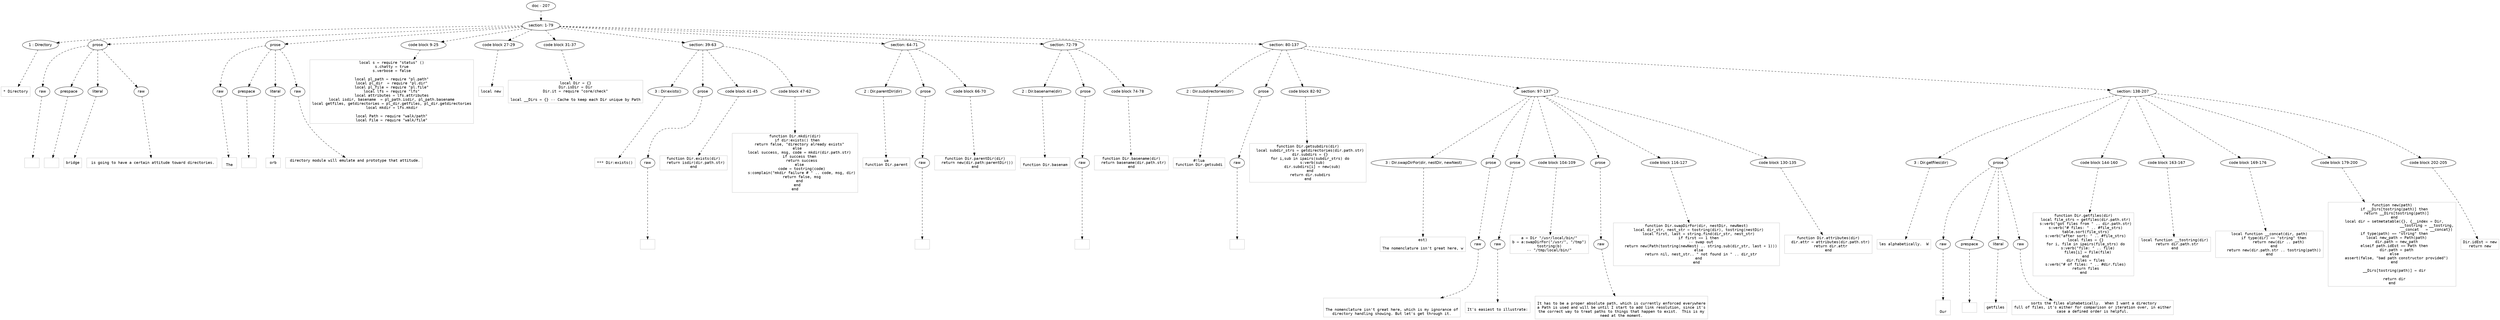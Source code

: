 digraph lpegNode {

node [fontname=Helvetica]
edge [style=dashed]

doc_0 [label="doc - 207"]


doc_0 -> { section_1}
{rank=same; section_1}

section_1 [label="section: 1-79"]


// END RANK doc_0

section_1 -> { header_2 prose_3 prose_4 codeblock_5 codeblock_6 codeblock_7 section_8 section_9 section_10 section_11}
{rank=same; header_2 prose_3 prose_4 codeblock_5 codeblock_6 codeblock_7 section_8 section_9 section_10 section_11}

header_2 [label="1 : Directory"]

prose_3 [label="prose"]

prose_4 [label="prose"]

codeblock_5 [label="code block 9-25"]

codeblock_6 [label="code block 27-29"]

codeblock_7 [label="code block 31-37"]

section_8 [label="section: 39-63"]

section_9 [label="section: 64-71"]

section_10 [label="section: 72-79"]

section_11 [label="section: 80-137"]


// END RANK section_1

header_2 -> leaf_12
leaf_12  [color=Gray,shape=rectangle,fontname=Inconsolata,label="* Directory"]
// END RANK header_2

prose_3 -> { raw_13 prespace_14 literal_15 raw_16}
{rank=same; raw_13 prespace_14 literal_15 raw_16}

raw_13 [label="raw"]

prespace_14 [label="prespace"]

literal_15 [label="literal"]

raw_16 [label="raw"]


// END RANK prose_3

raw_13 -> leaf_17
leaf_17  [color=Gray,shape=rectangle,fontname=Inconsolata,label="
"]
// END RANK raw_13

prespace_14 -> leaf_18
leaf_18  [color=Gray,shape=rectangle,fontname=Inconsolata,label=""]
// END RANK prespace_14

literal_15 -> leaf_19
leaf_19  [color=Gray,shape=rectangle,fontname=Inconsolata,label="bridge"]
// END RANK literal_15

raw_16 -> leaf_20
leaf_20  [color=Gray,shape=rectangle,fontname=Inconsolata,label=" is going to have a certain attitude toward directories.
"]
// END RANK raw_16

prose_4 -> { raw_21 prespace_22 literal_23 raw_24}
{rank=same; raw_21 prespace_22 literal_23 raw_24}

raw_21 [label="raw"]

prespace_22 [label="prespace"]

literal_23 [label="literal"]

raw_24 [label="raw"]


// END RANK prose_4

raw_21 -> leaf_25
leaf_25  [color=Gray,shape=rectangle,fontname=Inconsolata,label="
The"]
// END RANK raw_21

prespace_22 -> leaf_26
leaf_26  [color=Gray,shape=rectangle,fontname=Inconsolata,label=" "]
// END RANK prespace_22

literal_23 -> leaf_27
leaf_27  [color=Gray,shape=rectangle,fontname=Inconsolata,label="orb"]
// END RANK literal_23

raw_24 -> leaf_28
leaf_28  [color=Gray,shape=rectangle,fontname=Inconsolata,label=" directory module will emulate and prototype that attitude.

"]
// END RANK raw_24

codeblock_5 -> leaf_29
leaf_29  [color=Gray,shape=rectangle,fontname=Inconsolata,label="local s = require \"status\" ()
s.chatty = true
s.verbose = false

local pl_path = require \"pl.path\"
local pl_dir  = require \"pl.dir\"
local pl_file = require \"pl.file\"
local lfs = require \"lfs\"
local attributes = lfs.attributes
local isdir, basename  = pl_path.isdir, pl_path.basename
local getfiles, getdirectories = pl_dir.getfiles, pl_dir.getdirectories
local mkdir = lfs.mkdir

local Path = require \"walk/path\"
local File = require \"walk/file\""]
// END RANK codeblock_5

codeblock_6 -> leaf_30
leaf_30  [color=Gray,shape=rectangle,fontname=Inconsolata,label="local new"]
// END RANK codeblock_6

codeblock_7 -> leaf_31
leaf_31  [color=Gray,shape=rectangle,fontname=Inconsolata,label="local Dir = {}
Dir.isDir = Dir
Dir.it = require \"core/check\"

local __Dirs = {} -- Cache to keep each Dir unique by Path"]
// END RANK codeblock_7

section_8 -> { header_32 prose_33 codeblock_34 codeblock_35}
{rank=same; header_32 prose_33 codeblock_34 codeblock_35}

header_32 [label="3 : Dir:exists()"]

prose_33 [label="prose"]

codeblock_34 [label="code block 41-45"]

codeblock_35 [label="code block 47-62"]


// END RANK section_8

header_32 -> leaf_36
leaf_36  [color=Gray,shape=rectangle,fontname=Inconsolata,label="*** Dir:exists()"]
// END RANK header_32

prose_33 -> { raw_37}
{rank=same; raw_37}

raw_37 [label="raw"]


// END RANK prose_33

raw_37 -> leaf_38
leaf_38  [color=Gray,shape=rectangle,fontname=Inconsolata,label="
"]
// END RANK raw_37

codeblock_34 -> leaf_39
leaf_39  [color=Gray,shape=rectangle,fontname=Inconsolata,label="function Dir.exists(dir)
  return isdir(dir.path.str)
end"]
// END RANK codeblock_34

codeblock_35 -> leaf_40
leaf_40  [color=Gray,shape=rectangle,fontname=Inconsolata,label="function Dir.mkdir(dir)
  if dir:exists() then
    return false, \"directory already exists\"
  else
    local success, msg, code = mkdir(dir.path.str)
    if success then
      return success
    else
      code = tostring(code)
      s:complain(\"mkdir failure # \" .. code, msg, dir)
      return false, msg
    end
  end
end"]
// END RANK codeblock_35

section_9 -> { header_41 prose_42 codeblock_43}
{rank=same; header_41 prose_42 codeblock_43}

header_41 [label="2 : Dir.parentDir(dir)"]

prose_42 [label="prose"]

codeblock_43 [label="code block 66-70"]


// END RANK section_9

header_41 -> leaf_44
leaf_44  [color=Gray,shape=rectangle,fontname=Inconsolata,label="ua
function Dir.parent"]
// END RANK header_41

prose_42 -> { raw_45}
{rank=same; raw_45}

raw_45 [label="raw"]


// END RANK prose_42

raw_45 -> leaf_46
leaf_46  [color=Gray,shape=rectangle,fontname=Inconsolata,label="
"]
// END RANK raw_45

codeblock_43 -> leaf_47
leaf_47  [color=Gray,shape=rectangle,fontname=Inconsolata,label="function Dir.parentDir(dir)
  return new(dir.path:parentDir())
end"]
// END RANK codeblock_43

section_10 -> { header_48 prose_49 codeblock_50}
{rank=same; header_48 prose_49 codeblock_50}

header_48 [label="2 : Dir.basename(dir)"]

prose_49 [label="prose"]

codeblock_50 [label="code block 74-78"]


// END RANK section_10

header_48 -> leaf_51
leaf_51  [color=Gray,shape=rectangle,fontname=Inconsolata,label="
function Dir.basenam"]
// END RANK header_48

prose_49 -> { raw_52}
{rank=same; raw_52}

raw_52 [label="raw"]


// END RANK prose_49

raw_52 -> leaf_53
leaf_53  [color=Gray,shape=rectangle,fontname=Inconsolata,label="
"]
// END RANK raw_52

codeblock_50 -> leaf_54
leaf_54  [color=Gray,shape=rectangle,fontname=Inconsolata,label="function Dir.basename(dir)
  return basename(dir.path.str)
end"]
// END RANK codeblock_50

section_11 -> { header_55 prose_56 codeblock_57 section_58 section_59}
{rank=same; header_55 prose_56 codeblock_57 section_58 section_59}

header_55 [label="2 : Dir.subdirectories(dir)"]

prose_56 [label="prose"]

codeblock_57 [label="code block 82-92"]

section_58 [label="section: 97-137"]

section_59 [label="section: 138-207"]


// END RANK section_11

header_55 -> leaf_60
leaf_60  [color=Gray,shape=rectangle,fontname=Inconsolata,label="#!lua
function Dir.getsubdi"]
// END RANK header_55

prose_56 -> { raw_61}
{rank=same; raw_61}

raw_61 [label="raw"]


// END RANK prose_56

raw_61 -> leaf_62
leaf_62  [color=Gray,shape=rectangle,fontname=Inconsolata,label="
"]
// END RANK raw_61

codeblock_57 -> leaf_63
leaf_63  [color=Gray,shape=rectangle,fontname=Inconsolata,label="function Dir.getsubdirs(dir)
  local subdir_strs = getdirectories(dir.path.str)
  dir.subdirs = {}
  for i,sub in ipairs(subdir_strs) do
    s:verb(sub)
    dir.subdirs[i] = new(sub)
  end
  return dir.subdirs
end"]
// END RANK codeblock_57

section_58 -> { header_64 prose_65 prose_66 codeblock_67 prose_68 codeblock_69 codeblock_70}
{rank=same; header_64 prose_65 prose_66 codeblock_67 prose_68 codeblock_69 codeblock_70}

header_64 [label="3 : Dir.swapDirFor(dir, nestDir, newNest)"]

prose_65 [label="prose"]

prose_66 [label="prose"]

codeblock_67 [label="code block 104-109"]

prose_68 [label="prose"]

codeblock_69 [label="code block 116-127"]

codeblock_70 [label="code block 130-135"]


// END RANK section_58

header_64 -> leaf_71
leaf_71  [color=Gray,shape=rectangle,fontname=Inconsolata,label="est)

The nomenclature isn't great here, w"]
// END RANK header_64

prose_65 -> { raw_72}
{rank=same; raw_72}

raw_72 [label="raw"]


// END RANK prose_65

raw_72 -> leaf_73
leaf_73  [color=Gray,shape=rectangle,fontname=Inconsolata,label="

The nomenclature isn't great here, which is my ignorance of
directory handling showing. But let's get through it.
"]
// END RANK raw_72

prose_66 -> { raw_74}
{rank=same; raw_74}

raw_74 [label="raw"]


// END RANK prose_66

raw_74 -> leaf_75
leaf_75  [color=Gray,shape=rectangle,fontname=Inconsolata,label="
It's easiest to illustrate:
"]
// END RANK raw_74

codeblock_67 -> leaf_76
leaf_76  [color=Gray,shape=rectangle,fontname=Inconsolata,label="a = Dir \"/usr/local/bin/\"
b = a:swapDirFor(\"/usr/\", \"/tmp\")
tostring(b)
-- \"/tmp/local/bin/\""]
// END RANK codeblock_67

prose_68 -> { raw_77}
{rank=same; raw_77}

raw_77 [label="raw"]


// END RANK prose_68

raw_77 -> leaf_78
leaf_78  [color=Gray,shape=rectangle,fontname=Inconsolata,label="
It has to be a proper absolute path, which is currently enforced everywhere
a Path is used and will be until I start to add link resolution, since it's
the correct way to treat paths to things that happen to exist.  This is my
need at the moment.
"]
// END RANK raw_77

codeblock_69 -> leaf_79
leaf_79  [color=Gray,shape=rectangle,fontname=Inconsolata,label="function Dir.swapDirFor(dir, nestDir, newNest)
  local dir_str, nest_str = tostring(dir), tostring(nestDir)
  local first, last = string.find(dir_str, nest_str)
  if first == 1 then
    -- swap out
    return new(Path(tostring(newNest) .. string.sub(dir_str, last + 1)))
  else
    return nil, nest_str.. \" not found in \" .. dir_str
  end
end"]
// END RANK codeblock_69

codeblock_70 -> leaf_80
leaf_80  [color=Gray,shape=rectangle,fontname=Inconsolata,label="function Dir.attributes(dir)
  dir.attr = attributes(dir.path.str)
  return dir.attr
end"]
// END RANK codeblock_70

section_59 -> { header_81 prose_82 codeblock_83 codeblock_84 codeblock_85 codeblock_86 codeblock_87}
{rank=same; header_81 prose_82 codeblock_83 codeblock_84 codeblock_85 codeblock_86 codeblock_87}

header_81 [label="3 : Dir.getfiles(dir)"]

prose_82 [label="prose"]

codeblock_83 [label="code block 144-160"]

codeblock_84 [label="code block 163-167"]

codeblock_85 [label="code block 169-176"]

codeblock_86 [label="code block 179-200"]

codeblock_87 [label="code block 202-205"]


// END RANK section_59

header_81 -> leaf_88
leaf_88  [color=Gray,shape=rectangle,fontname=Inconsolata,label="les alphabetically.  W"]
// END RANK header_81

prose_82 -> { raw_89 prespace_90 literal_91 raw_92}
{rank=same; raw_89 prespace_90 literal_91 raw_92}

raw_89 [label="raw"]

prespace_90 [label="prespace"]

literal_91 [label="literal"]

raw_92 [label="raw"]


// END RANK prose_82

raw_89 -> leaf_93
leaf_93  [color=Gray,shape=rectangle,fontname=Inconsolata,label="

Our"]
// END RANK raw_89

prespace_90 -> leaf_94
leaf_94  [color=Gray,shape=rectangle,fontname=Inconsolata,label=" "]
// END RANK prespace_90

literal_91 -> leaf_95
leaf_95  [color=Gray,shape=rectangle,fontname=Inconsolata,label="getfiles"]
// END RANK literal_91

raw_92 -> leaf_96
leaf_96  [color=Gray,shape=rectangle,fontname=Inconsolata,label=" sorts the files alphabetically.  When I want a directory
full of files, it's either for comparison or iteration over, in either
case a defined order is helpful.
"]
// END RANK raw_92

codeblock_83 -> leaf_97
leaf_97  [color=Gray,shape=rectangle,fontname=Inconsolata,label="function Dir.getfiles(dir)
  local file_strs = getfiles(dir.path.str)
  s:verb(\"got files from \" .. dir.path.str)
  s:verb(\"# files: \" .. #file_strs)
  table.sort(file_strs)
  s:verb(\"after sort: \" .. #file_strs)
  local files = {}
  for i, file in ipairs(file_strs) do
    s:verb(\"file: \" .. file)
    files[i] = File(file)
  end
  dir.files = files
  s:verb(\"# of files: \" .. #dir.files)
  return files
end"]
// END RANK codeblock_83

codeblock_84 -> leaf_98
leaf_98  [color=Gray,shape=rectangle,fontname=Inconsolata,label="local function __tostring(dir)
  return dir.path.str
end"]
// END RANK codeblock_84

codeblock_85 -> leaf_99
leaf_99  [color=Gray,shape=rectangle,fontname=Inconsolata,label="local function __concat(dir, path)
    if type(dir) == \"string\" then
        return new(dir .. path)
    end
    return new(dir.path.str .. tostring(path))
end"]
// END RANK codeblock_85

codeblock_86 -> leaf_100
leaf_100  [color=Gray,shape=rectangle,fontname=Inconsolata,label="function new(path)
  if __Dirs[tostring(path)] then
    return __Dirs[tostring(path)]
  end
  local dir = setmetatable({}, {__index = Dir,
                               __tostring = __tostring,
                               __concat   = __concat})
  if type(path) == \"string\" then
    local new_path = Path(path)
    dir.path = new_path
  elseif path.idEst == Path then
    dir.path = path
  else
    assert(false, \"bad path constructor provided\")
  end

  __Dirs[tostring(path)] = dir

  return dir
end"]
// END RANK codeblock_86

codeblock_87 -> leaf_101
leaf_101  [color=Gray,shape=rectangle,fontname=Inconsolata,label="Dir.idEst = new
return new"]
// END RANK codeblock_87


}
